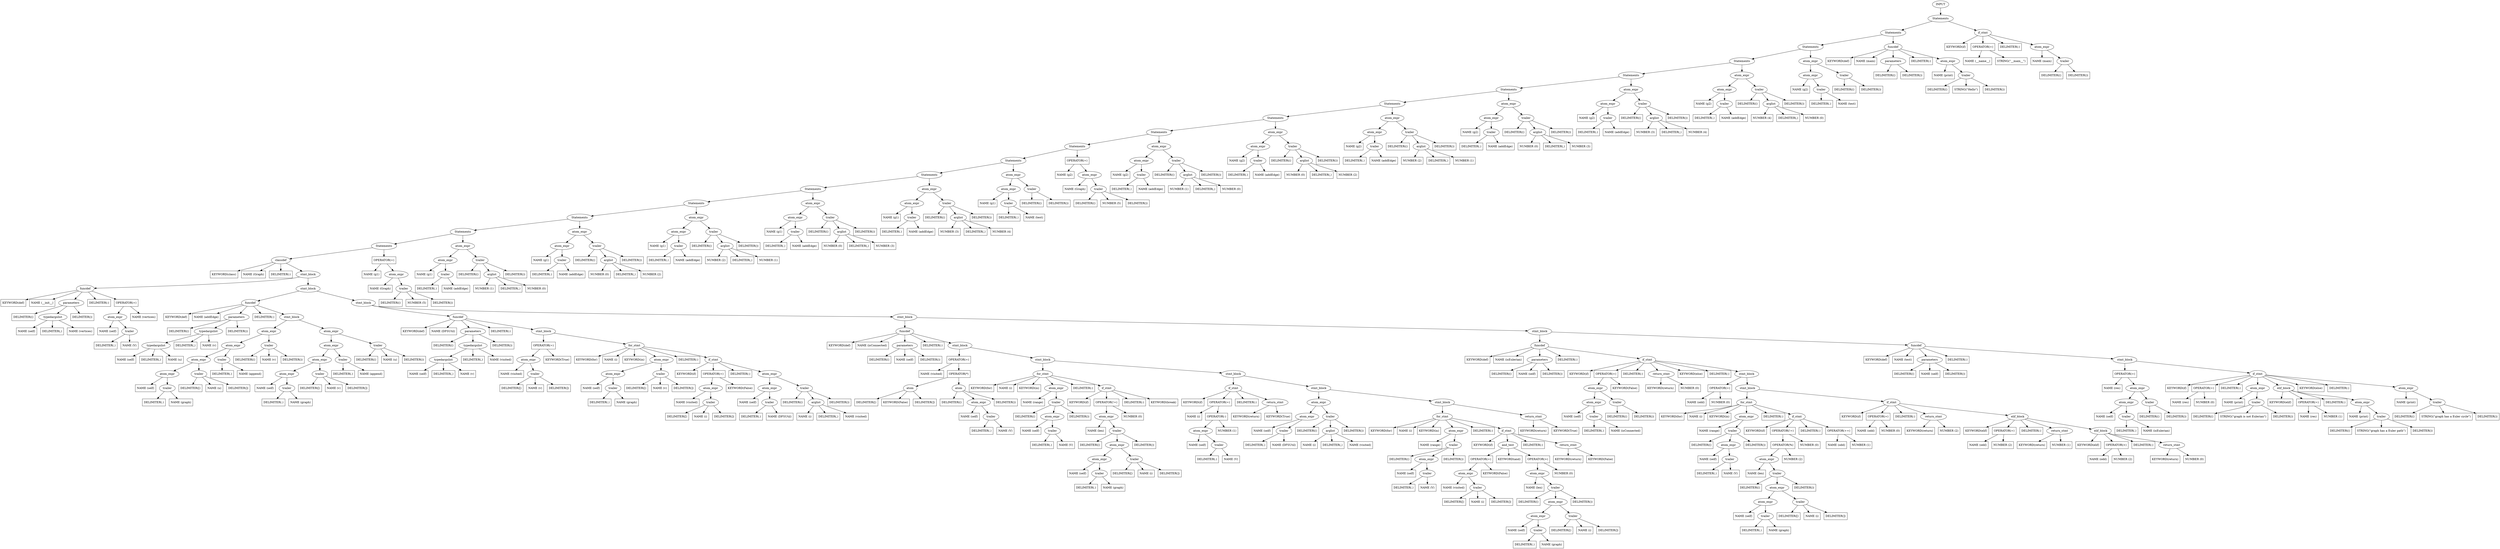 digraph G {
node [ordering=out]
0 [label="NAME (self)" ,shape= box ]
1 [label="NAME (vertices)" ,shape= box ]
2 [label="typedargslist" ,shape= oval ]
3 [label="DELIMITER(,)" ,shape= box ]
4 [label="parameters" ,shape= oval ]
5 [label="DELIMITER(()" ,shape= box ]
6 [label="DELIMITER())" ,shape= box ]
7 [label="NAME (self)" ,shape= box ]
8 [label="trailer" ,shape= oval ]
9 [label="DELIMITER(.)" ,shape= box ]
10 [label="NAME (V)" ,shape= box ]
11 [label="atom_expr" ,shape= oval ]
12 [label="NAME (vertices)" ,shape= box ]
13 [label="OPERATOR(=)" ,shape= box ]
14 [label="funcdef" ,shape= oval ]
15 [label="KEYWORD(def)" ,shape= box ]
16 [label="NAME (__init__)" ,shape= box ]
17 [label="DELIMITER(:)" ,shape= box ]
18 [label="NAME (self)" ,shape= box ]
19 [label="NAME (u)" ,shape= box ]
20 [label="typedargslist" ,shape= oval ]
21 [label="DELIMITER(,)" ,shape= box ]
22 [label="NAME (v)" ,shape= box ]
23 [label="typedargslist" ,shape= oval ]
24 [label="DELIMITER(,)" ,shape= box ]
25 [label="parameters" ,shape= oval ]
26 [label="DELIMITER(()" ,shape= box ]
27 [label="DELIMITER())" ,shape= box ]
28 [label="NAME (self)" ,shape= box ]
29 [label="trailer" ,shape= oval ]
30 [label="DELIMITER(.)" ,shape= box ]
31 [label="NAME (graph)" ,shape= box ]
32 [label="atom_expr" ,shape= oval ]
33 [label="NAME (u)" ,shape= box ]
34 [label="trailer" ,shape= oval ]
35 [label="DELIMITER([)" ,shape= box ]
36 [label="DELIMITER(])" ,shape= box ]
37 [label="atom_expr" ,shape= oval ]
38 [label="trailer" ,shape= oval ]
39 [label="DELIMITER(.)" ,shape= box ]
40 [label="NAME (append)" ,shape= box ]
41 [label="atom_expr" ,shape= oval ]
42 [label="NAME (v)" ,shape= box ]
43 [label="trailer" ,shape= oval ]
44 [label="DELIMITER(()" ,shape= box ]
45 [label="DELIMITER())" ,shape= box ]
46 [label="atom_expr" ,shape= oval ]
47 [label="NAME (self)" ,shape= box ]
48 [label="trailer" ,shape= oval ]
49 [label="DELIMITER(.)" ,shape= box ]
50 [label="NAME (graph)" ,shape= box ]
51 [label="atom_expr" ,shape= oval ]
52 [label="NAME (v)" ,shape= box ]
53 [label="trailer" ,shape= oval ]
54 [label="DELIMITER([)" ,shape= box ]
55 [label="DELIMITER(])" ,shape= box ]
56 [label="atom_expr" ,shape= oval ]
57 [label="trailer" ,shape= oval ]
58 [label="DELIMITER(.)" ,shape= box ]
59 [label="NAME (append)" ,shape= box ]
60 [label="atom_expr" ,shape= oval ]
61 [label="NAME (u)" ,shape= box ]
62 [label="trailer" ,shape= oval ]
63 [label="DELIMITER(()" ,shape= box ]
64 [label="DELIMITER())" ,shape= box ]
65 [label="atom_expr" ,shape= oval ]
66 [label="stmt_block" ,shape= oval ]
67 [label="funcdef" ,shape= oval ]
68 [label="KEYWORD(def)" ,shape= box ]
69 [label="NAME (addEdge)" ,shape= box ]
70 [label="DELIMITER(:)" ,shape= box ]
71 [label="NAME (self)" ,shape= box ]
72 [label="NAME (v)" ,shape= box ]
73 [label="typedargslist" ,shape= oval ]
74 [label="DELIMITER(,)" ,shape= box ]
75 [label="NAME (visited)" ,shape= box ]
76 [label="typedargslist" ,shape= oval ]
77 [label="DELIMITER(,)" ,shape= box ]
78 [label="parameters" ,shape= oval ]
79 [label="DELIMITER(()" ,shape= box ]
80 [label="DELIMITER())" ,shape= box ]
81 [label="NAME (visited)" ,shape= box ]
82 [label="NAME (v)" ,shape= box ]
83 [label="trailer" ,shape= oval ]
84 [label="DELIMITER([)" ,shape= box ]
85 [label="DELIMITER(])" ,shape= box ]
86 [label="atom_expr" ,shape= oval ]
87 [label="KEYWORD(True)" ,shape= box ]
88 [label="OPERATOR(=)" ,shape= box ]
89 [label="NAME (i)" ,shape= box ]
90 [label="NAME (self)" ,shape= box ]
91 [label="trailer" ,shape= oval ]
92 [label="DELIMITER(.)" ,shape= box ]
93 [label="NAME (graph)" ,shape= box ]
94 [label="atom_expr" ,shape= oval ]
95 [label="NAME (v)" ,shape= box ]
96 [label="trailer" ,shape= oval ]
97 [label="DELIMITER([)" ,shape= box ]
98 [label="DELIMITER(])" ,shape= box ]
99 [label="atom_expr" ,shape= oval ]
100 [label="NAME (visited)" ,shape= box ]
101 [label="NAME (i)" ,shape= box ]
102 [label="trailer" ,shape= oval ]
103 [label="DELIMITER([)" ,shape= box ]
104 [label="DELIMITER(])" ,shape= box ]
105 [label="atom_expr" ,shape= oval ]
106 [label="OPERATOR(=)" ,shape= box ]
107 [label="KEYWORD(False)" ,shape= box ]
108 [label="NAME (self)" ,shape= box ]
109 [label="trailer" ,shape= oval ]
110 [label="DELIMITER(.)" ,shape= box ]
111 [label="NAME (DFSUtil)" ,shape= box ]
112 [label="atom_expr" ,shape= oval ]
113 [label="NAME (i)" ,shape= box ]
114 [label="NAME (visited)" ,shape= box ]
115 [label="arglist" ,shape= oval ]
116 [label="DELIMITER(,)" ,shape= box ]
117 [label="trailer" ,shape= oval ]
118 [label="DELIMITER(()" ,shape= box ]
119 [label="DELIMITER())" ,shape= box ]
120 [label="atom_expr" ,shape= oval ]
121 [label="if_stmt" ,shape= oval ]
122 [label="KEYWORD(if)" ,shape= box ]
123 [label="DELIMITER(:)" ,shape= box ]
124 [label="for_stmt" ,shape= oval ]
125 [label="KEYWORD(for)" ,shape= box ]
126 [label="KEYWORD(in)" ,shape= box ]
127 [label="DELIMITER(:)" ,shape= box ]
128 [label="stmt_block" ,shape= oval ]
129 [label="funcdef" ,shape= oval ]
130 [label="KEYWORD(def)" ,shape= box ]
131 [label="NAME (DFSUtil)" ,shape= box ]
132 [label="DELIMITER(:)" ,shape= box ]
133 [label="NAME (self)" ,shape= box ]
134 [label="parameters" ,shape= oval ]
135 [label="DELIMITER(()" ,shape= box ]
136 [label="DELIMITER())" ,shape= box ]
137 [label="NAME (visited)" ,shape= box ]
138 [label="KEYWORD(False)" ,shape= box ]
139 [label="atom" ,shape= oval ]
140 [label="DELIMITER([)" ,shape= box ]
141 [label="DELIMITER(])" ,shape= box ]
142 [label="NAME (self)" ,shape= box ]
143 [label="trailer" ,shape= oval ]
144 [label="DELIMITER(.)" ,shape= box ]
145 [label="NAME (V)" ,shape= box ]
146 [label="atom_expr" ,shape= oval ]
147 [label="atom" ,shape= oval ]
148 [label="DELIMITER(()" ,shape= box ]
149 [label="DELIMITER())" ,shape= box ]
150 [label="OPERATOR(*)" ,shape= box ]
151 [label="OPERATOR(=)" ,shape= box ]
152 [label="NAME (i)" ,shape= box ]
153 [label="NAME (range)" ,shape= box ]
154 [label="NAME (self)" ,shape= box ]
155 [label="trailer" ,shape= oval ]
156 [label="DELIMITER(.)" ,shape= box ]
157 [label="NAME (V)" ,shape= box ]
158 [label="atom_expr" ,shape= oval ]
159 [label="trailer" ,shape= oval ]
160 [label="DELIMITER(()" ,shape= box ]
161 [label="DELIMITER())" ,shape= box ]
162 [label="atom_expr" ,shape= oval ]
163 [label="NAME (len)" ,shape= box ]
164 [label="NAME (self)" ,shape= box ]
165 [label="trailer" ,shape= oval ]
166 [label="DELIMITER(.)" ,shape= box ]
167 [label="NAME (graph)" ,shape= box ]
168 [label="atom_expr" ,shape= oval ]
169 [label="NAME (i)" ,shape= box ]
170 [label="trailer" ,shape= oval ]
171 [label="DELIMITER([)" ,shape= box ]
172 [label="DELIMITER(])" ,shape= box ]
173 [label="atom_expr" ,shape= oval ]
174 [label="trailer" ,shape= oval ]
175 [label="DELIMITER(()" ,shape= box ]
176 [label="DELIMITER())" ,shape= box ]
177 [label="atom_expr" ,shape= oval ]
178 [label="OPERATOR(!=)" ,shape= box ]
179 [label="NUMBER (0)" ,shape= box ]
180 [label="KEYWORD(break)" ,shape= box ]
181 [label="if_stmt" ,shape= oval ]
182 [label="KEYWORD(if)" ,shape= box ]
183 [label="DELIMITER(:)" ,shape= box ]
184 [label="for_stmt" ,shape= oval ]
185 [label="KEYWORD(for)" ,shape= box ]
186 [label="KEYWORD(in)" ,shape= box ]
187 [label="DELIMITER(:)" ,shape= box ]
188 [label="NAME (i)" ,shape= box ]
189 [label="OPERATOR(=)" ,shape= box ]
190 [label="NAME (self)" ,shape= box ]
191 [label="trailer" ,shape= oval ]
192 [label="DELIMITER(.)" ,shape= box ]
193 [label="NAME (V)" ,shape= box ]
194 [label="atom_expr" ,shape= oval ]
195 [label="NUMBER (1)" ,shape= box ]
196 [label="OPERATOR(-)" ,shape= box ]
197 [label="KEYWORD(True)" ,shape= box ]
198 [label="return_stmt" ,shape= oval ]
199 [label="KEYWORD(return)" ,shape= box ]
200 [label="if_stmt" ,shape= oval ]
201 [label="KEYWORD(if)" ,shape= box ]
202 [label="DELIMITER(:)" ,shape= box ]
203 [label="NAME (self)" ,shape= box ]
204 [label="trailer" ,shape= oval ]
205 [label="DELIMITER(.)" ,shape= box ]
206 [label="NAME (DFSUtil)" ,shape= box ]
207 [label="atom_expr" ,shape= oval ]
208 [label="NAME (i)" ,shape= box ]
209 [label="NAME (visited)" ,shape= box ]
210 [label="arglist" ,shape= oval ]
211 [label="DELIMITER(,)" ,shape= box ]
212 [label="trailer" ,shape= oval ]
213 [label="DELIMITER(()" ,shape= box ]
214 [label="DELIMITER())" ,shape= box ]
215 [label="atom_expr" ,shape= oval ]
216 [label="NAME (i)" ,shape= box ]
217 [label="NAME (range)" ,shape= box ]
218 [label="NAME (self)" ,shape= box ]
219 [label="trailer" ,shape= oval ]
220 [label="DELIMITER(.)" ,shape= box ]
221 [label="NAME (V)" ,shape= box ]
222 [label="atom_expr" ,shape= oval ]
223 [label="trailer" ,shape= oval ]
224 [label="DELIMITER(()" ,shape= box ]
225 [label="DELIMITER())" ,shape= box ]
226 [label="atom_expr" ,shape= oval ]
227 [label="NAME (visited)" ,shape= box ]
228 [label="NAME (i)" ,shape= box ]
229 [label="trailer" ,shape= oval ]
230 [label="DELIMITER([)" ,shape= box ]
231 [label="DELIMITER(])" ,shape= box ]
232 [label="atom_expr" ,shape= oval ]
233 [label="OPERATOR(=)" ,shape= box ]
234 [label="KEYWORD(False)" ,shape= box ]
235 [label="NAME (len)" ,shape= box ]
236 [label="NAME (self)" ,shape= box ]
237 [label="trailer" ,shape= oval ]
238 [label="DELIMITER(.)" ,shape= box ]
239 [label="NAME (graph)" ,shape= box ]
240 [label="atom_expr" ,shape= oval ]
241 [label="NAME (i)" ,shape= box ]
242 [label="trailer" ,shape= oval ]
243 [label="DELIMITER([)" ,shape= box ]
244 [label="DELIMITER(])" ,shape= box ]
245 [label="atom_expr" ,shape= oval ]
246 [label="trailer" ,shape= oval ]
247 [label="DELIMITER(()" ,shape= box ]
248 [label="DELIMITER())" ,shape= box ]
249 [label="atom_expr" ,shape= oval ]
250 [label="OPERATOR(>)" ,shape= box ]
251 [label="NUMBER (0)" ,shape= box ]
252 [label="and_test" ,shape= oval ]
253 [label="KEYWORD(and)" ,shape= box ]
254 [label="KEYWORD(False)" ,shape= box ]
255 [label="return_stmt" ,shape= oval ]
256 [label="KEYWORD(return)" ,shape= box ]
257 [label="if_stmt" ,shape= oval ]
258 [label="KEYWORD(if)" ,shape= box ]
259 [label="DELIMITER(:)" ,shape= box ]
260 [label="for_stmt" ,shape= oval ]
261 [label="KEYWORD(for)" ,shape= box ]
262 [label="KEYWORD(in)" ,shape= box ]
263 [label="DELIMITER(:)" ,shape= box ]
264 [label="KEYWORD(True)" ,shape= box ]
265 [label="return_stmt" ,shape= oval ]
266 [label="KEYWORD(return)" ,shape= box ]
267 [label="stmt_block" ,shape= oval ]
268 [label="stmt_block" ,shape= oval ]
269 [label="stmt_block" ,shape= oval ]
270 [label="stmt_block" ,shape= oval ]
271 [label="stmt_block" ,shape= oval ]
272 [label="funcdef" ,shape= oval ]
273 [label="KEYWORD(def)" ,shape= box ]
274 [label="NAME (isConnected)" ,shape= box ]
275 [label="DELIMITER(:)" ,shape= box ]
276 [label="NAME (self)" ,shape= box ]
277 [label="parameters" ,shape= oval ]
278 [label="DELIMITER(()" ,shape= box ]
279 [label="DELIMITER())" ,shape= box ]
280 [label="NAME (self)" ,shape= box ]
281 [label="trailer" ,shape= oval ]
282 [label="DELIMITER(.)" ,shape= box ]
283 [label="NAME (isConnected)" ,shape= box ]
284 [label="atom_expr" ,shape= oval ]
285 [label="trailer" ,shape= oval ]
286 [label="DELIMITER(()" ,shape= box ]
287 [label="DELIMITER())" ,shape= box ]
288 [label="atom_expr" ,shape= oval ]
289 [label="OPERATOR(=)" ,shape= box ]
290 [label="KEYWORD(False)" ,shape= box ]
291 [label="NUMBER (0)" ,shape= box ]
292 [label="return_stmt" ,shape= oval ]
293 [label="KEYWORD(return)" ,shape= box ]
294 [label="NAME (odd)" ,shape= box ]
295 [label="NUMBER (0)" ,shape= box ]
296 [label="OPERATOR(=)" ,shape= box ]
297 [label="NAME (i)" ,shape= box ]
298 [label="NAME (range)" ,shape= box ]
299 [label="NAME (self)" ,shape= box ]
300 [label="trailer" ,shape= oval ]
301 [label="DELIMITER(.)" ,shape= box ]
302 [label="NAME (V)" ,shape= box ]
303 [label="atom_expr" ,shape= oval ]
304 [label="trailer" ,shape= oval ]
305 [label="DELIMITER(()" ,shape= box ]
306 [label="DELIMITER())" ,shape= box ]
307 [label="atom_expr" ,shape= oval ]
308 [label="NAME (len)" ,shape= box ]
309 [label="NAME (self)" ,shape= box ]
310 [label="trailer" ,shape= oval ]
311 [label="DELIMITER(.)" ,shape= box ]
312 [label="NAME (graph)" ,shape= box ]
313 [label="atom_expr" ,shape= oval ]
314 [label="NAME (i)" ,shape= box ]
315 [label="trailer" ,shape= oval ]
316 [label="DELIMITER([)" ,shape= box ]
317 [label="DELIMITER(])" ,shape= box ]
318 [label="atom_expr" ,shape= oval ]
319 [label="trailer" ,shape= oval ]
320 [label="DELIMITER(()" ,shape= box ]
321 [label="DELIMITER())" ,shape= box ]
322 [label="atom_expr" ,shape= oval ]
323 [label="NUMBER (2)" ,shape= box ]
324 [label="OPERATOR(%)" ,shape= box ]
325 [label="OPERATOR(!=)" ,shape= box ]
326 [label="NUMBER (0)" ,shape= box ]
327 [label="NAME (odd)" ,shape= box ]
328 [label="OPERATOR(+=)" ,shape= box ]
329 [label="NUMBER (1)" ,shape= box ]
330 [label="if_stmt" ,shape= oval ]
331 [label="KEYWORD(if)" ,shape= box ]
332 [label="DELIMITER(:)" ,shape= box ]
333 [label="for_stmt" ,shape= oval ]
334 [label="KEYWORD(for)" ,shape= box ]
335 [label="KEYWORD(in)" ,shape= box ]
336 [label="DELIMITER(:)" ,shape= box ]
337 [label="NAME (odd)" ,shape= box ]
338 [label="OPERATOR(=)" ,shape= box ]
339 [label="NUMBER (0)" ,shape= box ]
340 [label="NUMBER (2)" ,shape= box ]
341 [label="return_stmt" ,shape= oval ]
342 [label="KEYWORD(return)" ,shape= box ]
343 [label="NAME (odd)" ,shape= box ]
344 [label="OPERATOR(=)" ,shape= box ]
345 [label="NUMBER (2)" ,shape= box ]
346 [label="NUMBER (1)" ,shape= box ]
347 [label="return_stmt" ,shape= oval ]
348 [label="KEYWORD(return)" ,shape= box ]
349 [label="NAME (odd)" ,shape= box ]
350 [label="OPERATOR(>)" ,shape= box ]
351 [label="NUMBER (2)" ,shape= box ]
352 [label="NUMBER (0)" ,shape= box ]
353 [label="return_stmt" ,shape= oval ]
354 [label="KEYWORD(return)" ,shape= box ]
355 [label="elif_block" ,shape= oval ]
356 [label="KEYWORD(elif)" ,shape= box ]
357 [label="DELIMITER(:)" ,shape= box ]
358 [label="elif_block" ,shape= oval ]
359 [label="KEYWORD(elif)" ,shape= box ]
360 [label="DELIMITER(:)" ,shape= box ]
361 [label="if_stmt" ,shape= oval ]
362 [label="KEYWORD(if)" ,shape= box ]
363 [label="DELIMITER(:)" ,shape= box ]
364 [label="stmt_block" ,shape= oval ]
365 [label="stmt_block" ,shape= oval ]
366 [label="if_stmt" ,shape= oval ]
367 [label="KEYWORD(if)" ,shape= box ]
368 [label="DELIMITER(:)" ,shape= box ]
369 [label="KEYWORD(else)" ,shape= box ]
370 [label="DELIMITER(:)" ,shape= box ]
371 [label="funcdef" ,shape= oval ]
372 [label="KEYWORD(def)" ,shape= box ]
373 [label="NAME (isEulerian)" ,shape= box ]
374 [label="DELIMITER(:)" ,shape= box ]
375 [label="NAME (self)" ,shape= box ]
376 [label="parameters" ,shape= oval ]
377 [label="DELIMITER(()" ,shape= box ]
378 [label="DELIMITER())" ,shape= box ]
379 [label="NAME (res)" ,shape= box ]
380 [label="NAME (self)" ,shape= box ]
381 [label="trailer" ,shape= oval ]
382 [label="DELIMITER(.)" ,shape= box ]
383 [label="NAME (isEulerian)" ,shape= box ]
384 [label="atom_expr" ,shape= oval ]
385 [label="trailer" ,shape= oval ]
386 [label="DELIMITER(()" ,shape= box ]
387 [label="DELIMITER())" ,shape= box ]
388 [label="atom_expr" ,shape= oval ]
389 [label="OPERATOR(=)" ,shape= box ]
390 [label="NAME (res)" ,shape= box ]
391 [label="OPERATOR(=)" ,shape= box ]
392 [label="NUMBER (0)" ,shape= box ]
393 [label="NAME (print)" ,shape= box ]
394 [label="STRING(\"graph is not Eulerian\")" ,shape= box ]
395 [label="trailer" ,shape= oval ]
396 [label="DELIMITER(()" ,shape= box ]
397 [label="DELIMITER())" ,shape= box ]
398 [label="atom_expr" ,shape= oval ]
399 [label="NAME (res)" ,shape= box ]
400 [label="OPERATOR(=)" ,shape= box ]
401 [label="NUMBER (1)" ,shape= box ]
402 [label="NAME (print)" ,shape= box ]
403 [label="STRING(\"graph has a Euler path\")" ,shape= box ]
404 [label="trailer" ,shape= oval ]
405 [label="DELIMITER(()" ,shape= box ]
406 [label="DELIMITER())" ,shape= box ]
407 [label="atom_expr" ,shape= oval ]
408 [label="elif_block" ,shape= oval ]
409 [label="KEYWORD(elif)" ,shape= box ]
410 [label="DELIMITER(:)" ,shape= box ]
411 [label="NAME (print)" ,shape= box ]
412 [label="STRING(\"graph has a Euler cycle\")" ,shape= box ]
413 [label="trailer" ,shape= oval ]
414 [label="DELIMITER(()" ,shape= box ]
415 [label="DELIMITER())" ,shape= box ]
416 [label="atom_expr" ,shape= oval ]
417 [label="if_stmt" ,shape= oval ]
418 [label="KEYWORD(if)" ,shape= box ]
419 [label="DELIMITER(:)" ,shape= box ]
420 [label="KEYWORD(else)" ,shape= box ]
421 [label="DELIMITER(:)" ,shape= box ]
422 [label="stmt_block" ,shape= oval ]
423 [label="funcdef" ,shape= oval ]
424 [label="KEYWORD(def)" ,shape= box ]
425 [label="NAME (test)" ,shape= box ]
426 [label="DELIMITER(:)" ,shape= box ]
427 [label="stmt_block" ,shape= oval ]
428 [label="stmt_block" ,shape= oval ]
429 [label="stmt_block" ,shape= oval ]
430 [label="stmt_block" ,shape= oval ]
431 [label="stmt_block" ,shape= oval ]
432 [label="classdef" ,shape= oval ]
433 [label="KEYWORD(class)" ,shape= box ]
434 [label="NAME (Graph)" ,shape= box ]
435 [label="DELIMITER(:)" ,shape= box ]
436 [label="NAME (g1)" ,shape= box ]
437 [label="NAME (Graph)" ,shape= box ]
438 [label="NUMBER (5)" ,shape= box ]
439 [label="trailer" ,shape= oval ]
440 [label="DELIMITER(()" ,shape= box ]
441 [label="DELIMITER())" ,shape= box ]
442 [label="atom_expr" ,shape= oval ]
443 [label="OPERATOR(=)" ,shape= box ]
444 [label="Statements" ,shape= oval ]
445 [label="NAME (g1)" ,shape= box ]
446 [label="trailer" ,shape= oval ]
447 [label="DELIMITER(.)" ,shape= box ]
448 [label="NAME (addEdge)" ,shape= box ]
449 [label="atom_expr" ,shape= oval ]
450 [label="NUMBER (1)" ,shape= box ]
451 [label="NUMBER (0)" ,shape= box ]
452 [label="arglist" ,shape= oval ]
453 [label="DELIMITER(,)" ,shape= box ]
454 [label="trailer" ,shape= oval ]
455 [label="DELIMITER(()" ,shape= box ]
456 [label="DELIMITER())" ,shape= box ]
457 [label="atom_expr" ,shape= oval ]
458 [label="Statements" ,shape= oval ]
459 [label="NAME (g1)" ,shape= box ]
460 [label="trailer" ,shape= oval ]
461 [label="DELIMITER(.)" ,shape= box ]
462 [label="NAME (addEdge)" ,shape= box ]
463 [label="atom_expr" ,shape= oval ]
464 [label="NUMBER (0)" ,shape= box ]
465 [label="NUMBER (2)" ,shape= box ]
466 [label="arglist" ,shape= oval ]
467 [label="DELIMITER(,)" ,shape= box ]
468 [label="trailer" ,shape= oval ]
469 [label="DELIMITER(()" ,shape= box ]
470 [label="DELIMITER())" ,shape= box ]
471 [label="atom_expr" ,shape= oval ]
472 [label="Statements" ,shape= oval ]
473 [label="NAME (g1)" ,shape= box ]
474 [label="trailer" ,shape= oval ]
475 [label="DELIMITER(.)" ,shape= box ]
476 [label="NAME (addEdge)" ,shape= box ]
477 [label="atom_expr" ,shape= oval ]
478 [label="NUMBER (2)" ,shape= box ]
479 [label="NUMBER (1)" ,shape= box ]
480 [label="arglist" ,shape= oval ]
481 [label="DELIMITER(,)" ,shape= box ]
482 [label="trailer" ,shape= oval ]
483 [label="DELIMITER(()" ,shape= box ]
484 [label="DELIMITER())" ,shape= box ]
485 [label="atom_expr" ,shape= oval ]
486 [label="Statements" ,shape= oval ]
487 [label="NAME (g1)" ,shape= box ]
488 [label="trailer" ,shape= oval ]
489 [label="DELIMITER(.)" ,shape= box ]
490 [label="NAME (addEdge)" ,shape= box ]
491 [label="atom_expr" ,shape= oval ]
492 [label="NUMBER (0)" ,shape= box ]
493 [label="NUMBER (3)" ,shape= box ]
494 [label="arglist" ,shape= oval ]
495 [label="DELIMITER(,)" ,shape= box ]
496 [label="trailer" ,shape= oval ]
497 [label="DELIMITER(()" ,shape= box ]
498 [label="DELIMITER())" ,shape= box ]
499 [label="atom_expr" ,shape= oval ]
500 [label="Statements" ,shape= oval ]
501 [label="NAME (g1)" ,shape= box ]
502 [label="trailer" ,shape= oval ]
503 [label="DELIMITER(.)" ,shape= box ]
504 [label="NAME (addEdge)" ,shape= box ]
505 [label="atom_expr" ,shape= oval ]
506 [label="NUMBER (3)" ,shape= box ]
507 [label="NUMBER (4)" ,shape= box ]
508 [label="arglist" ,shape= oval ]
509 [label="DELIMITER(,)" ,shape= box ]
510 [label="trailer" ,shape= oval ]
511 [label="DELIMITER(()" ,shape= box ]
512 [label="DELIMITER())" ,shape= box ]
513 [label="atom_expr" ,shape= oval ]
514 [label="Statements" ,shape= oval ]
515 [label="NAME (g1)" ,shape= box ]
516 [label="trailer" ,shape= oval ]
517 [label="DELIMITER(.)" ,shape= box ]
518 [label="NAME (test)" ,shape= box ]
519 [label="atom_expr" ,shape= oval ]
520 [label="trailer" ,shape= oval ]
521 [label="DELIMITER(()" ,shape= box ]
522 [label="DELIMITER())" ,shape= box ]
523 [label="atom_expr" ,shape= oval ]
524 [label="Statements" ,shape= oval ]
525 [label="NAME (g2)" ,shape= box ]
526 [label="NAME (Graph)" ,shape= box ]
527 [label="NUMBER (5)" ,shape= box ]
528 [label="trailer" ,shape= oval ]
529 [label="DELIMITER(()" ,shape= box ]
530 [label="DELIMITER())" ,shape= box ]
531 [label="atom_expr" ,shape= oval ]
532 [label="OPERATOR(=)" ,shape= box ]
533 [label="Statements" ,shape= oval ]
534 [label="NAME (g2)" ,shape= box ]
535 [label="trailer" ,shape= oval ]
536 [label="DELIMITER(.)" ,shape= box ]
537 [label="NAME (addEdge)" ,shape= box ]
538 [label="atom_expr" ,shape= oval ]
539 [label="NUMBER (1)" ,shape= box ]
540 [label="NUMBER (0)" ,shape= box ]
541 [label="arglist" ,shape= oval ]
542 [label="DELIMITER(,)" ,shape= box ]
543 [label="trailer" ,shape= oval ]
544 [label="DELIMITER(()" ,shape= box ]
545 [label="DELIMITER())" ,shape= box ]
546 [label="atom_expr" ,shape= oval ]
547 [label="Statements" ,shape= oval ]
548 [label="NAME (g2)" ,shape= box ]
549 [label="trailer" ,shape= oval ]
550 [label="DELIMITER(.)" ,shape= box ]
551 [label="NAME (addEdge)" ,shape= box ]
552 [label="atom_expr" ,shape= oval ]
553 [label="NUMBER (0)" ,shape= box ]
554 [label="NUMBER (2)" ,shape= box ]
555 [label="arglist" ,shape= oval ]
556 [label="DELIMITER(,)" ,shape= box ]
557 [label="trailer" ,shape= oval ]
558 [label="DELIMITER(()" ,shape= box ]
559 [label="DELIMITER())" ,shape= box ]
560 [label="atom_expr" ,shape= oval ]
561 [label="Statements" ,shape= oval ]
562 [label="NAME (g2)" ,shape= box ]
563 [label="trailer" ,shape= oval ]
564 [label="DELIMITER(.)" ,shape= box ]
565 [label="NAME (addEdge)" ,shape= box ]
566 [label="atom_expr" ,shape= oval ]
567 [label="NUMBER (2)" ,shape= box ]
568 [label="NUMBER (1)" ,shape= box ]
569 [label="arglist" ,shape= oval ]
570 [label="DELIMITER(,)" ,shape= box ]
571 [label="trailer" ,shape= oval ]
572 [label="DELIMITER(()" ,shape= box ]
573 [label="DELIMITER())" ,shape= box ]
574 [label="atom_expr" ,shape= oval ]
575 [label="Statements" ,shape= oval ]
576 [label="NAME (g2)" ,shape= box ]
577 [label="trailer" ,shape= oval ]
578 [label="DELIMITER(.)" ,shape= box ]
579 [label="NAME (addEdge)" ,shape= box ]
580 [label="atom_expr" ,shape= oval ]
581 [label="NUMBER (0)" ,shape= box ]
582 [label="NUMBER (3)" ,shape= box ]
583 [label="arglist" ,shape= oval ]
584 [label="DELIMITER(,)" ,shape= box ]
585 [label="trailer" ,shape= oval ]
586 [label="DELIMITER(()" ,shape= box ]
587 [label="DELIMITER())" ,shape= box ]
588 [label="atom_expr" ,shape= oval ]
589 [label="Statements" ,shape= oval ]
590 [label="NAME (g2)" ,shape= box ]
591 [label="trailer" ,shape= oval ]
592 [label="DELIMITER(.)" ,shape= box ]
593 [label="NAME (addEdge)" ,shape= box ]
594 [label="atom_expr" ,shape= oval ]
595 [label="NUMBER (3)" ,shape= box ]
596 [label="NUMBER (4)" ,shape= box ]
597 [label="arglist" ,shape= oval ]
598 [label="DELIMITER(,)" ,shape= box ]
599 [label="trailer" ,shape= oval ]
600 [label="DELIMITER(()" ,shape= box ]
601 [label="DELIMITER())" ,shape= box ]
602 [label="atom_expr" ,shape= oval ]
603 [label="Statements" ,shape= oval ]
604 [label="NAME (g2)" ,shape= box ]
605 [label="trailer" ,shape= oval ]
606 [label="DELIMITER(.)" ,shape= box ]
607 [label="NAME (addEdge)" ,shape= box ]
608 [label="atom_expr" ,shape= oval ]
609 [label="NUMBER (4)" ,shape= box ]
610 [label="NUMBER (0)" ,shape= box ]
611 [label="arglist" ,shape= oval ]
612 [label="DELIMITER(,)" ,shape= box ]
613 [label="trailer" ,shape= oval ]
614 [label="DELIMITER(()" ,shape= box ]
615 [label="DELIMITER())" ,shape= box ]
616 [label="atom_expr" ,shape= oval ]
617 [label="Statements" ,shape= oval ]
618 [label="NAME (g2)" ,shape= box ]
619 [label="trailer" ,shape= oval ]
620 [label="DELIMITER(.)" ,shape= box ]
621 [label="NAME (test)" ,shape= box ]
622 [label="atom_expr" ,shape= oval ]
623 [label="trailer" ,shape= oval ]
624 [label="DELIMITER(()" ,shape= box ]
625 [label="DELIMITER())" ,shape= box ]
626 [label="atom_expr" ,shape= oval ]
627 [label="Statements" ,shape= oval ]
628 [label="parameters" ,shape= oval ]
629 [label="DELIMITER(()" ,shape= box ]
630 [label="DELIMITER())" ,shape= box ]
631 [label="NAME (print)" ,shape= box ]
632 [label="STRING(\"Hello\")" ,shape= box ]
633 [label="trailer" ,shape= oval ]
634 [label="DELIMITER(()" ,shape= box ]
635 [label="DELIMITER())" ,shape= box ]
636 [label="atom_expr" ,shape= oval ]
637 [label="funcdef" ,shape= oval ]
638 [label="KEYWORD(def)" ,shape= box ]
639 [label="NAME (main)" ,shape= box ]
640 [label="DELIMITER(:)" ,shape= box ]
641 [label="Statements" ,shape= oval ]
642 [label="NAME (__name__)" ,shape= box ]
643 [label="OPERATOR(=)" ,shape= box ]
644 [label="STRING(\"__main__\")" ,shape= box ]
645 [label="NAME (main)" ,shape= box ]
646 [label="trailer" ,shape= oval ]
647 [label="DELIMITER(()" ,shape= box ]
648 [label="DELIMITER())" ,shape= box ]
649 [label="atom_expr" ,shape= oval ]
650 [label="if_stmt" ,shape= oval ]
651 [label="KEYWORD(if)" ,shape= box ]
652 [label="DELIMITER(:)" ,shape= box ]
653 [label="Statements" ,shape= oval ]
654 [label="INPUT" ,shape= oval ]
2 -> 0
2 -> 3
2 -> 1
4 -> 5
4 -> 2
4 -> 6
8 -> 9
8 -> 10
11 -> 7
11 -> 8
13 -> 11
13 -> 12
14 -> 15
14 -> 16
14 -> 4
14 -> 17
14 -> 13
20 -> 18
20 -> 21
20 -> 19
23 -> 20
23 -> 24
23 -> 22
25 -> 26
25 -> 23
25 -> 27
29 -> 30
29 -> 31
32 -> 28
32 -> 29
34 -> 35
34 -> 33
34 -> 36
37 -> 32
37 -> 34
38 -> 39
38 -> 40
41 -> 37
41 -> 38
43 -> 44
43 -> 42
43 -> 45
46 -> 41
46 -> 43
48 -> 49
48 -> 50
51 -> 47
51 -> 48
53 -> 54
53 -> 52
53 -> 55
56 -> 51
56 -> 53
57 -> 58
57 -> 59
60 -> 56
60 -> 57
62 -> 63
62 -> 61
62 -> 64
65 -> 60
65 -> 62
66 -> 46
66 -> 65
67 -> 68
67 -> 69
67 -> 25
67 -> 70
67 -> 66
73 -> 71
73 -> 74
73 -> 72
76 -> 73
76 -> 77
76 -> 75
78 -> 79
78 -> 76
78 -> 80
83 -> 84
83 -> 82
83 -> 85
86 -> 81
86 -> 83
88 -> 86
88 -> 87
91 -> 92
91 -> 93
94 -> 90
94 -> 91
96 -> 97
96 -> 95
96 -> 98
99 -> 94
99 -> 96
102 -> 103
102 -> 101
102 -> 104
105 -> 100
105 -> 102
106 -> 105
106 -> 107
109 -> 110
109 -> 111
112 -> 108
112 -> 109
115 -> 113
115 -> 116
115 -> 114
117 -> 118
117 -> 115
117 -> 119
120 -> 112
120 -> 117
121 -> 122
121 -> 106
121 -> 123
121 -> 120
124 -> 125
124 -> 89
124 -> 126
124 -> 99
124 -> 127
124 -> 121
128 -> 88
128 -> 124
129 -> 130
129 -> 131
129 -> 78
129 -> 132
129 -> 128
134 -> 135
134 -> 133
134 -> 136
139 -> 140
139 -> 138
139 -> 141
143 -> 144
143 -> 145
146 -> 142
146 -> 143
147 -> 148
147 -> 146
147 -> 149
150 -> 139
150 -> 147
151 -> 137
151 -> 150
155 -> 156
155 -> 157
158 -> 154
158 -> 155
159 -> 160
159 -> 158
159 -> 161
162 -> 153
162 -> 159
165 -> 166
165 -> 167
168 -> 164
168 -> 165
170 -> 171
170 -> 169
170 -> 172
173 -> 168
173 -> 170
174 -> 175
174 -> 173
174 -> 176
177 -> 163
177 -> 174
178 -> 177
178 -> 179
181 -> 182
181 -> 178
181 -> 183
181 -> 180
184 -> 185
184 -> 152
184 -> 186
184 -> 162
184 -> 187
184 -> 181
191 -> 192
191 -> 193
194 -> 190
194 -> 191
196 -> 194
196 -> 195
189 -> 188
189 -> 196
198 -> 199
198 -> 197
200 -> 201
200 -> 189
200 -> 202
200 -> 198
204 -> 205
204 -> 206
207 -> 203
207 -> 204
210 -> 208
210 -> 211
210 -> 209
212 -> 213
212 -> 210
212 -> 214
215 -> 207
215 -> 212
219 -> 220
219 -> 221
222 -> 218
222 -> 219
223 -> 224
223 -> 222
223 -> 225
226 -> 217
226 -> 223
229 -> 230
229 -> 228
229 -> 231
232 -> 227
232 -> 229
233 -> 232
233 -> 234
237 -> 238
237 -> 239
240 -> 236
240 -> 237
242 -> 243
242 -> 241
242 -> 244
245 -> 240
245 -> 242
246 -> 247
246 -> 245
246 -> 248
249 -> 235
249 -> 246
250 -> 249
250 -> 251
252 -> 233
252 -> 253
252 -> 250
255 -> 256
255 -> 254
257 -> 258
257 -> 252
257 -> 259
257 -> 255
260 -> 261
260 -> 216
260 -> 262
260 -> 226
260 -> 263
260 -> 257
265 -> 266
265 -> 264
267 -> 260
267 -> 265
268 -> 215
268 -> 267
269 -> 200
269 -> 268
270 -> 184
270 -> 269
271 -> 151
271 -> 270
272 -> 273
272 -> 274
272 -> 134
272 -> 275
272 -> 271
277 -> 278
277 -> 276
277 -> 279
281 -> 282
281 -> 283
284 -> 280
284 -> 281
285 -> 286
285 -> 287
288 -> 284
288 -> 285
289 -> 288
289 -> 290
292 -> 293
292 -> 291
296 -> 294
296 -> 295
300 -> 301
300 -> 302
303 -> 299
303 -> 300
304 -> 305
304 -> 303
304 -> 306
307 -> 298
307 -> 304
310 -> 311
310 -> 312
313 -> 309
313 -> 310
315 -> 316
315 -> 314
315 -> 317
318 -> 313
318 -> 315
319 -> 320
319 -> 318
319 -> 321
322 -> 308
322 -> 319
324 -> 322
324 -> 323
325 -> 324
325 -> 326
328 -> 327
328 -> 329
330 -> 331
330 -> 325
330 -> 332
330 -> 328
333 -> 334
333 -> 297
333 -> 335
333 -> 307
333 -> 336
333 -> 330
338 -> 337
338 -> 339
341 -> 342
341 -> 340
344 -> 343
344 -> 345
347 -> 348
347 -> 346
350 -> 349
350 -> 351
353 -> 354
353 -> 352
355 -> 356
355 -> 350
355 -> 357
355 -> 353
358 -> 359
358 -> 344
358 -> 360
358 -> 347
358 -> 355
361 -> 362
361 -> 338
361 -> 363
361 -> 341
361 -> 358
364 -> 333
364 -> 361
365 -> 296
365 -> 364
366 -> 367
366 -> 289
366 -> 368
366 -> 292
366 -> 369
366 -> 370
366 -> 365
371 -> 372
371 -> 373
371 -> 277
371 -> 374
371 -> 366
376 -> 377
376 -> 375
376 -> 378
381 -> 382
381 -> 383
384 -> 380
384 -> 381
385 -> 386
385 -> 387
388 -> 384
388 -> 385
389 -> 379
389 -> 388
391 -> 390
391 -> 392
395 -> 396
395 -> 394
395 -> 397
398 -> 393
398 -> 395
400 -> 399
400 -> 401
404 -> 405
404 -> 403
404 -> 406
407 -> 402
407 -> 404
408 -> 409
408 -> 400
408 -> 410
408 -> 407
413 -> 414
413 -> 412
413 -> 415
416 -> 411
416 -> 413
417 -> 418
417 -> 391
417 -> 419
417 -> 398
417 -> 408
417 -> 420
417 -> 421
417 -> 416
422 -> 389
422 -> 417
423 -> 424
423 -> 425
423 -> 376
423 -> 426
423 -> 422
427 -> 371
427 -> 423
428 -> 272
428 -> 427
429 -> 129
429 -> 428
430 -> 67
430 -> 429
431 -> 14
431 -> 430
432 -> 433
432 -> 434
432 -> 435
432 -> 431
439 -> 440
439 -> 438
439 -> 441
442 -> 437
442 -> 439
443 -> 436
443 -> 442
444 -> 432
444 -> 443
446 -> 447
446 -> 448
449 -> 445
449 -> 446
452 -> 450
452 -> 453
452 -> 451
454 -> 455
454 -> 452
454 -> 456
457 -> 449
457 -> 454
458 -> 444
458 -> 457
460 -> 461
460 -> 462
463 -> 459
463 -> 460
466 -> 464
466 -> 467
466 -> 465
468 -> 469
468 -> 466
468 -> 470
471 -> 463
471 -> 468
472 -> 458
472 -> 471
474 -> 475
474 -> 476
477 -> 473
477 -> 474
480 -> 478
480 -> 481
480 -> 479
482 -> 483
482 -> 480
482 -> 484
485 -> 477
485 -> 482
486 -> 472
486 -> 485
488 -> 489
488 -> 490
491 -> 487
491 -> 488
494 -> 492
494 -> 495
494 -> 493
496 -> 497
496 -> 494
496 -> 498
499 -> 491
499 -> 496
500 -> 486
500 -> 499
502 -> 503
502 -> 504
505 -> 501
505 -> 502
508 -> 506
508 -> 509
508 -> 507
510 -> 511
510 -> 508
510 -> 512
513 -> 505
513 -> 510
514 -> 500
514 -> 513
516 -> 517
516 -> 518
519 -> 515
519 -> 516
520 -> 521
520 -> 522
523 -> 519
523 -> 520
524 -> 514
524 -> 523
528 -> 529
528 -> 527
528 -> 530
531 -> 526
531 -> 528
532 -> 525
532 -> 531
533 -> 524
533 -> 532
535 -> 536
535 -> 537
538 -> 534
538 -> 535
541 -> 539
541 -> 542
541 -> 540
543 -> 544
543 -> 541
543 -> 545
546 -> 538
546 -> 543
547 -> 533
547 -> 546
549 -> 550
549 -> 551
552 -> 548
552 -> 549
555 -> 553
555 -> 556
555 -> 554
557 -> 558
557 -> 555
557 -> 559
560 -> 552
560 -> 557
561 -> 547
561 -> 560
563 -> 564
563 -> 565
566 -> 562
566 -> 563
569 -> 567
569 -> 570
569 -> 568
571 -> 572
571 -> 569
571 -> 573
574 -> 566
574 -> 571
575 -> 561
575 -> 574
577 -> 578
577 -> 579
580 -> 576
580 -> 577
583 -> 581
583 -> 584
583 -> 582
585 -> 586
585 -> 583
585 -> 587
588 -> 580
588 -> 585
589 -> 575
589 -> 588
591 -> 592
591 -> 593
594 -> 590
594 -> 591
597 -> 595
597 -> 598
597 -> 596
599 -> 600
599 -> 597
599 -> 601
602 -> 594
602 -> 599
603 -> 589
603 -> 602
605 -> 606
605 -> 607
608 -> 604
608 -> 605
611 -> 609
611 -> 612
611 -> 610
613 -> 614
613 -> 611
613 -> 615
616 -> 608
616 -> 613
617 -> 603
617 -> 616
619 -> 620
619 -> 621
622 -> 618
622 -> 619
623 -> 624
623 -> 625
626 -> 622
626 -> 623
627 -> 617
627 -> 626
628 -> 629
628 -> 630
633 -> 634
633 -> 632
633 -> 635
636 -> 631
636 -> 633
637 -> 638
637 -> 639
637 -> 628
637 -> 640
637 -> 636
641 -> 627
641 -> 637
643 -> 642
643 -> 644
646 -> 647
646 -> 648
649 -> 645
649 -> 646
650 -> 651
650 -> 643
650 -> 652
650 -> 649
653 -> 641
653 -> 650
654 -> 653
}
